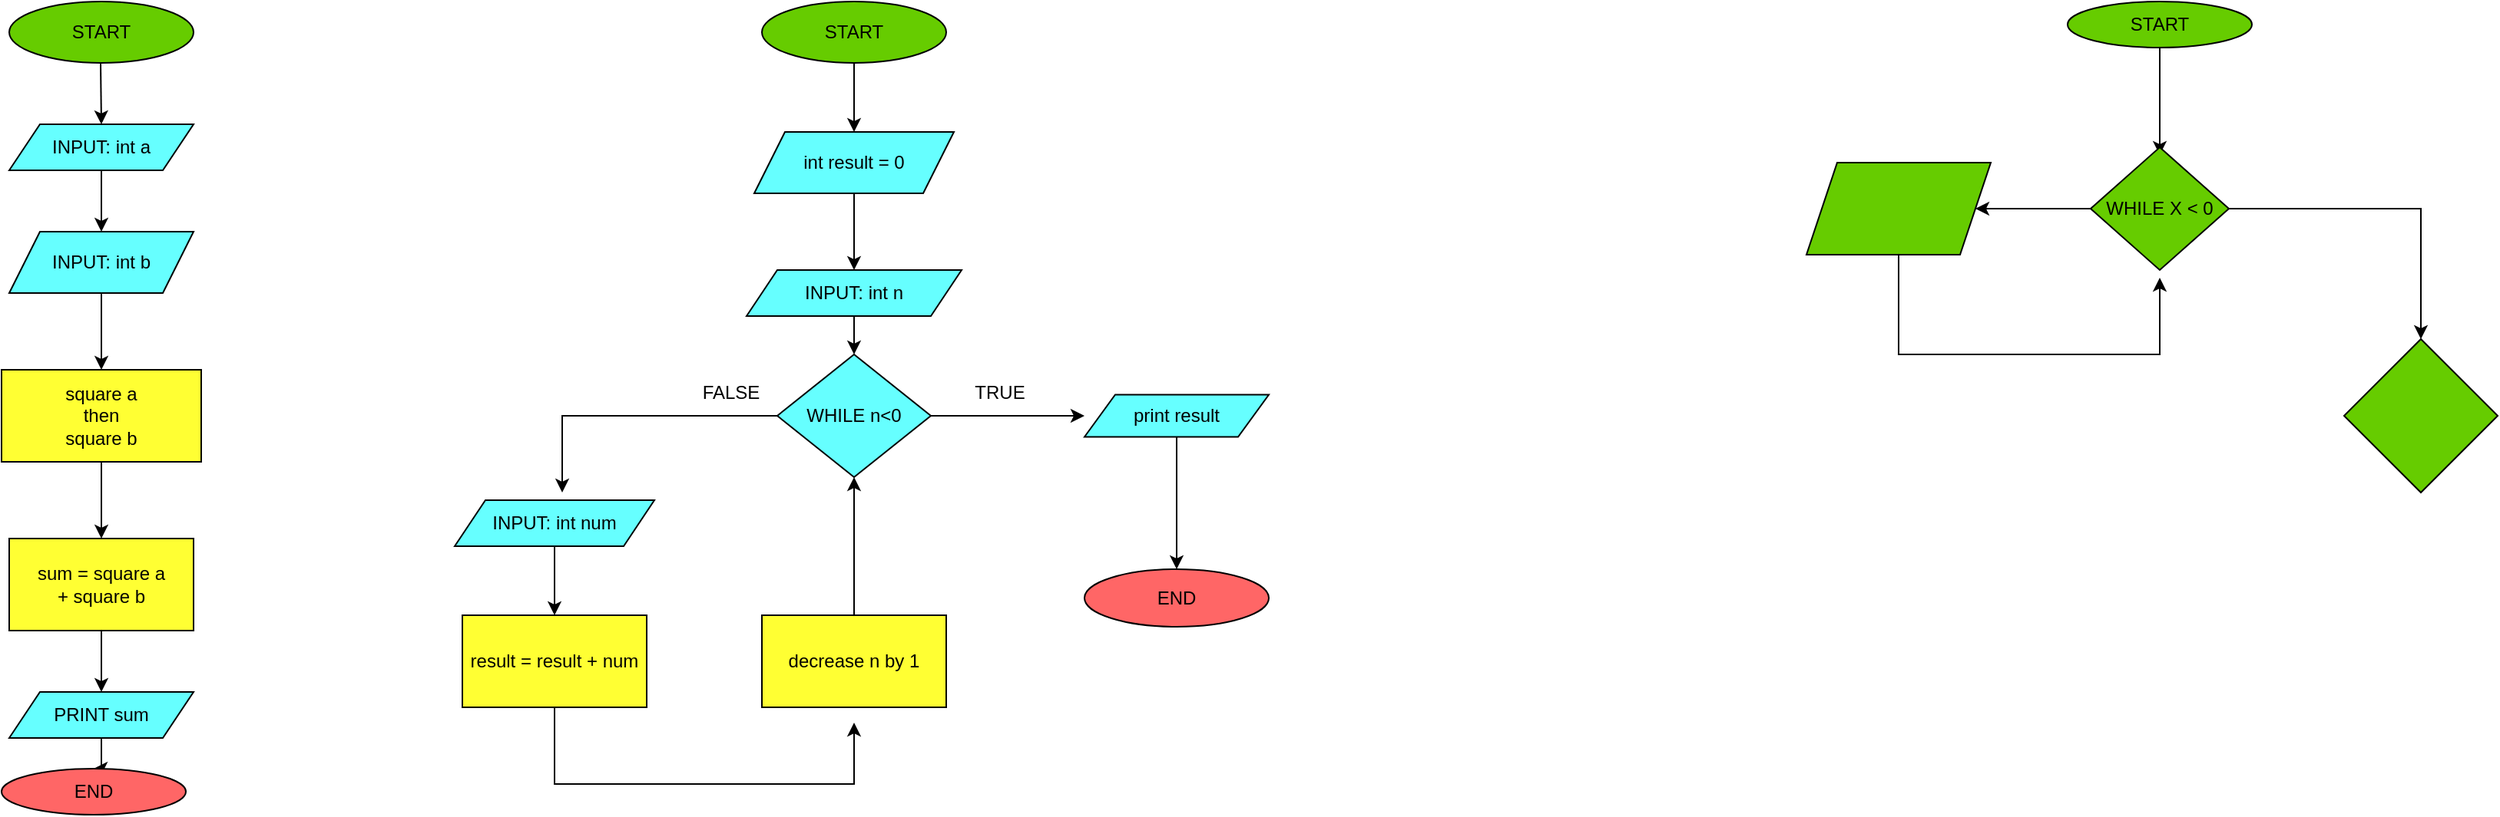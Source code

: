 <mxfile version="20.2.5" type="github">
  <diagram id="Xd4mPlgTEizZp6tIqquG" name="Page-1">
    <mxGraphModel dx="1422" dy="762" grid="1" gridSize="10" guides="1" tooltips="1" connect="1" arrows="1" fold="1" page="1" pageScale="1" pageWidth="850" pageHeight="1100" math="0" shadow="0">
      <root>
        <mxCell id="0" />
        <mxCell id="1" parent="0" />
        <mxCell id="kjgI0e7wwDbde9Z0vBoG-1" value="START" style="ellipse;whiteSpace=wrap;html=1;fillColor=#66CC00;" vertex="1" parent="1">
          <mxGeometry x="130" y="130" width="120" height="40" as="geometry" />
        </mxCell>
        <mxCell id="kjgI0e7wwDbde9Z0vBoG-5" value="" style="edgeStyle=orthogonalEdgeStyle;rounded=0;orthogonalLoop=1;jettySize=auto;html=1;fillColor=#99FFCC;" edge="1" parent="1" source="kjgI0e7wwDbde9Z0vBoG-2" target="kjgI0e7wwDbde9Z0vBoG-4">
          <mxGeometry relative="1" as="geometry" />
        </mxCell>
        <mxCell id="kjgI0e7wwDbde9Z0vBoG-2" value="INPUT: int a" style="shape=parallelogram;perimeter=parallelogramPerimeter;whiteSpace=wrap;html=1;fixedSize=1;fillColor=#66FFFF;" vertex="1" parent="1">
          <mxGeometry x="130" y="210" width="120" height="30" as="geometry" />
        </mxCell>
        <mxCell id="kjgI0e7wwDbde9Z0vBoG-3" value="" style="endArrow=classic;html=1;rounded=0;" edge="1" parent="1">
          <mxGeometry width="50" height="50" relative="1" as="geometry">
            <mxPoint x="189.5" y="170" as="sourcePoint" />
            <mxPoint x="190" y="210" as="targetPoint" />
          </mxGeometry>
        </mxCell>
        <mxCell id="kjgI0e7wwDbde9Z0vBoG-18" value="" style="edgeStyle=orthogonalEdgeStyle;rounded=0;orthogonalLoop=1;jettySize=auto;html=1;" edge="1" parent="1" source="kjgI0e7wwDbde9Z0vBoG-4" target="kjgI0e7wwDbde9Z0vBoG-8">
          <mxGeometry relative="1" as="geometry" />
        </mxCell>
        <mxCell id="kjgI0e7wwDbde9Z0vBoG-4" value="INPUT: int b" style="shape=parallelogram;perimeter=parallelogramPerimeter;whiteSpace=wrap;html=1;fixedSize=1;fillColor=#66FFFF;" vertex="1" parent="1">
          <mxGeometry x="130" y="280" width="120" height="40" as="geometry" />
        </mxCell>
        <mxCell id="kjgI0e7wwDbde9Z0vBoG-11" value="" style="edgeStyle=orthogonalEdgeStyle;rounded=0;orthogonalLoop=1;jettySize=auto;html=1;fillColor=#FFFF33;" edge="1" parent="1" source="kjgI0e7wwDbde9Z0vBoG-8" target="kjgI0e7wwDbde9Z0vBoG-10">
          <mxGeometry relative="1" as="geometry" />
        </mxCell>
        <mxCell id="kjgI0e7wwDbde9Z0vBoG-8" value="square a &lt;br&gt;then&lt;br&gt;square b" style="whiteSpace=wrap;html=1;fillColor=#FFFF33;" vertex="1" parent="1">
          <mxGeometry x="125" y="370" width="130" height="60" as="geometry" />
        </mxCell>
        <mxCell id="kjgI0e7wwDbde9Z0vBoG-13" value="" style="edgeStyle=orthogonalEdgeStyle;rounded=0;orthogonalLoop=1;jettySize=auto;html=1;" edge="1" parent="1" source="kjgI0e7wwDbde9Z0vBoG-10" target="kjgI0e7wwDbde9Z0vBoG-12">
          <mxGeometry relative="1" as="geometry" />
        </mxCell>
        <mxCell id="kjgI0e7wwDbde9Z0vBoG-10" value="&amp;nbsp;sum = square a&amp;nbsp;&lt;br&gt;+ square b" style="whiteSpace=wrap;html=1;fillColor=#FFFF33;" vertex="1" parent="1">
          <mxGeometry x="130" y="480" width="120" height="60" as="geometry" />
        </mxCell>
        <mxCell id="kjgI0e7wwDbde9Z0vBoG-15" value="" style="edgeStyle=orthogonalEdgeStyle;rounded=0;orthogonalLoop=1;jettySize=auto;html=1;" edge="1" parent="1" source="kjgI0e7wwDbde9Z0vBoG-12" target="kjgI0e7wwDbde9Z0vBoG-14">
          <mxGeometry relative="1" as="geometry" />
        </mxCell>
        <mxCell id="kjgI0e7wwDbde9Z0vBoG-12" value="PRINT sum" style="shape=parallelogram;perimeter=parallelogramPerimeter;whiteSpace=wrap;html=1;fixedSize=1;fillColor=#66FFFF;" vertex="1" parent="1">
          <mxGeometry x="130" y="580" width="120" height="30" as="geometry" />
        </mxCell>
        <mxCell id="kjgI0e7wwDbde9Z0vBoG-14" value="END" style="ellipse;whiteSpace=wrap;html=1;fillColor=#FF6666;" vertex="1" parent="1">
          <mxGeometry x="125" y="630" width="120" height="30" as="geometry" />
        </mxCell>
        <mxCell id="kjgI0e7wwDbde9Z0vBoG-22" value="" style="edgeStyle=orthogonalEdgeStyle;rounded=0;orthogonalLoop=1;jettySize=auto;html=1;fillColor=#FFFF33;exitX=0.5;exitY=1;exitDx=0;exitDy=0;" edge="1" parent="1" source="kjgI0e7wwDbde9Z0vBoG-39" target="kjgI0e7wwDbde9Z0vBoG-21">
          <mxGeometry relative="1" as="geometry">
            <mxPoint x="680" y="260" as="sourcePoint" />
          </mxGeometry>
        </mxCell>
        <mxCell id="kjgI0e7wwDbde9Z0vBoG-20" value="START" style="ellipse;whiteSpace=wrap;html=1;fillColor=#66CC00;" vertex="1" parent="1">
          <mxGeometry x="620" y="130" width="120" height="40" as="geometry" />
        </mxCell>
        <mxCell id="kjgI0e7wwDbde9Z0vBoG-24" value="" style="edgeStyle=orthogonalEdgeStyle;rounded=0;orthogonalLoop=1;jettySize=auto;html=1;fillColor=#FFFF33;" edge="1" parent="1" source="kjgI0e7wwDbde9Z0vBoG-21" target="kjgI0e7wwDbde9Z0vBoG-23">
          <mxGeometry relative="1" as="geometry" />
        </mxCell>
        <mxCell id="kjgI0e7wwDbde9Z0vBoG-21" value="INPUT: int n" style="shape=parallelogram;perimeter=parallelogramPerimeter;whiteSpace=wrap;html=1;fixedSize=1;fillColor=#66FFFF;" vertex="1" parent="1">
          <mxGeometry x="610" y="305" width="140" height="30" as="geometry" />
        </mxCell>
        <mxCell id="kjgI0e7wwDbde9Z0vBoG-26" value="" style="edgeStyle=orthogonalEdgeStyle;rounded=0;orthogonalLoop=1;jettySize=auto;html=1;fillColor=#FFFF33;" edge="1" parent="1" source="kjgI0e7wwDbde9Z0vBoG-23">
          <mxGeometry relative="1" as="geometry">
            <mxPoint x="830" y="400" as="targetPoint" />
          </mxGeometry>
        </mxCell>
        <mxCell id="kjgI0e7wwDbde9Z0vBoG-32" value="" style="edgeStyle=orthogonalEdgeStyle;rounded=0;orthogonalLoop=1;jettySize=auto;html=1;fillColor=#FFFF33;" edge="1" parent="1" source="kjgI0e7wwDbde9Z0vBoG-23">
          <mxGeometry relative="1" as="geometry">
            <mxPoint x="490" y="450" as="targetPoint" />
            <Array as="points">
              <mxPoint x="490" y="400" />
              <mxPoint x="490" y="450" />
            </Array>
          </mxGeometry>
        </mxCell>
        <mxCell id="kjgI0e7wwDbde9Z0vBoG-23" value="WHILE n&amp;lt;0" style="rhombus;whiteSpace=wrap;html=1;fillColor=#66FFFF;" vertex="1" parent="1">
          <mxGeometry x="630" y="360" width="100" height="80" as="geometry" />
        </mxCell>
        <mxCell id="kjgI0e7wwDbde9Z0vBoG-28" value="" style="edgeStyle=orthogonalEdgeStyle;rounded=0;orthogonalLoop=1;jettySize=auto;html=1;fillColor=#FFFF33;" edge="1" parent="1" source="kjgI0e7wwDbde9Z0vBoG-25" target="kjgI0e7wwDbde9Z0vBoG-27">
          <mxGeometry relative="1" as="geometry" />
        </mxCell>
        <mxCell id="kjgI0e7wwDbde9Z0vBoG-25" value="print result" style="shape=parallelogram;perimeter=parallelogramPerimeter;whiteSpace=wrap;html=1;fixedSize=1;fillColor=#66FFFF;" vertex="1" parent="1">
          <mxGeometry x="830" y="386.25" width="120" height="27.5" as="geometry" />
        </mxCell>
        <mxCell id="kjgI0e7wwDbde9Z0vBoG-27" value="END" style="ellipse;whiteSpace=wrap;html=1;fillColor=#FF6666;" vertex="1" parent="1">
          <mxGeometry x="830" y="500" width="120" height="37.5" as="geometry" />
        </mxCell>
        <mxCell id="kjgI0e7wwDbde9Z0vBoG-30" value="TRUE" style="text;html=1;strokeColor=none;fillColor=none;align=center;verticalAlign=middle;whiteSpace=wrap;rounded=0;" vertex="1" parent="1">
          <mxGeometry x="740" y="365" width="70" height="40" as="geometry" />
        </mxCell>
        <mxCell id="kjgI0e7wwDbde9Z0vBoG-33" value="FALSE" style="text;html=1;strokeColor=none;fillColor=none;align=center;verticalAlign=middle;whiteSpace=wrap;rounded=0;" vertex="1" parent="1">
          <mxGeometry x="570" y="370" width="60" height="30" as="geometry" />
        </mxCell>
        <mxCell id="kjgI0e7wwDbde9Z0vBoG-38" value="" style="edgeStyle=orthogonalEdgeStyle;rounded=0;orthogonalLoop=1;jettySize=auto;html=1;fillColor=#FFFF33;" edge="1" parent="1" source="kjgI0e7wwDbde9Z0vBoG-35" target="kjgI0e7wwDbde9Z0vBoG-37">
          <mxGeometry relative="1" as="geometry" />
        </mxCell>
        <mxCell id="kjgI0e7wwDbde9Z0vBoG-35" value="INPUT: int num" style="shape=parallelogram;perimeter=parallelogramPerimeter;whiteSpace=wrap;html=1;fixedSize=1;fillColor=#66FFFF;" vertex="1" parent="1">
          <mxGeometry x="420" y="455" width="130" height="30" as="geometry" />
        </mxCell>
        <mxCell id="kjgI0e7wwDbde9Z0vBoG-37" value="result = result + num" style="whiteSpace=wrap;html=1;fillColor=#FFFF33;" vertex="1" parent="1">
          <mxGeometry x="425" y="530" width="120" height="60" as="geometry" />
        </mxCell>
        <mxCell id="kjgI0e7wwDbde9Z0vBoG-39" value="int result = 0" style="shape=parallelogram;perimeter=parallelogramPerimeter;whiteSpace=wrap;html=1;fixedSize=1;fillColor=#66FFFF;" vertex="1" parent="1">
          <mxGeometry x="615" y="215" width="130" height="40" as="geometry" />
        </mxCell>
        <mxCell id="kjgI0e7wwDbde9Z0vBoG-40" value="" style="endArrow=classic;html=1;rounded=0;fillColor=#FFFF33;exitX=0.5;exitY=1;exitDx=0;exitDy=0;entryX=0.5;entryY=0;entryDx=0;entryDy=0;" edge="1" parent="1" source="kjgI0e7wwDbde9Z0vBoG-20" target="kjgI0e7wwDbde9Z0vBoG-39">
          <mxGeometry width="50" height="50" relative="1" as="geometry">
            <mxPoint x="660" y="220" as="sourcePoint" />
            <mxPoint x="710" y="170" as="targetPoint" />
          </mxGeometry>
        </mxCell>
        <mxCell id="kjgI0e7wwDbde9Z0vBoG-41" value="" style="endArrow=classic;html=1;rounded=0;fillColor=#FFFF33;exitX=0.5;exitY=1;exitDx=0;exitDy=0;" edge="1" parent="1" source="kjgI0e7wwDbde9Z0vBoG-37">
          <mxGeometry width="50" height="50" relative="1" as="geometry">
            <mxPoint x="460" y="630" as="sourcePoint" />
            <mxPoint x="680" y="600" as="targetPoint" />
            <Array as="points">
              <mxPoint x="485" y="640" />
              <mxPoint x="680" y="640" />
            </Array>
          </mxGeometry>
        </mxCell>
        <mxCell id="kjgI0e7wwDbde9Z0vBoG-42" value="decrease n by 1" style="rounded=0;whiteSpace=wrap;html=1;fillColor=#FFFF33;" vertex="1" parent="1">
          <mxGeometry x="620" y="530" width="120" height="60" as="geometry" />
        </mxCell>
        <mxCell id="kjgI0e7wwDbde9Z0vBoG-44" value="" style="endArrow=classic;html=1;rounded=0;fillColor=#FFFF33;exitX=0.5;exitY=0;exitDx=0;exitDy=0;entryX=0.5;entryY=1;entryDx=0;entryDy=0;" edge="1" parent="1" source="kjgI0e7wwDbde9Z0vBoG-42" target="kjgI0e7wwDbde9Z0vBoG-23">
          <mxGeometry width="50" height="50" relative="1" as="geometry">
            <mxPoint x="650" y="520" as="sourcePoint" />
            <mxPoint x="700" y="470" as="targetPoint" />
          </mxGeometry>
        </mxCell>
        <mxCell id="kjgI0e7wwDbde9Z0vBoG-45" value="START" style="ellipse;whiteSpace=wrap;html=1;fillColor=#66CC00;" vertex="1" parent="1">
          <mxGeometry x="1470" y="130" width="120" height="30" as="geometry" />
        </mxCell>
        <mxCell id="kjgI0e7wwDbde9Z0vBoG-46" value="" style="endArrow=classic;html=1;rounded=0;fillColor=#FFFF33;exitX=0.5;exitY=1;exitDx=0;exitDy=0;" edge="1" parent="1" source="kjgI0e7wwDbde9Z0vBoG-45">
          <mxGeometry width="50" height="50" relative="1" as="geometry">
            <mxPoint x="1540" y="170" as="sourcePoint" />
            <mxPoint x="1530" y="230" as="targetPoint" />
          </mxGeometry>
        </mxCell>
        <mxCell id="kjgI0e7wwDbde9Z0vBoG-49" value="" style="edgeStyle=orthogonalEdgeStyle;rounded=0;orthogonalLoop=1;jettySize=auto;html=1;fillColor=#FFFF33;" edge="1" parent="1" source="kjgI0e7wwDbde9Z0vBoG-47" target="kjgI0e7wwDbde9Z0vBoG-48">
          <mxGeometry relative="1" as="geometry" />
        </mxCell>
        <mxCell id="kjgI0e7wwDbde9Z0vBoG-47" value="WHILE X &amp;lt; 0" style="rhombus;whiteSpace=wrap;html=1;fillColor=#66CC00;" vertex="1" parent="1">
          <mxGeometry x="1485" y="225" width="90" height="80" as="geometry" />
        </mxCell>
        <mxCell id="kjgI0e7wwDbde9Z0vBoG-48" value="" style="shape=parallelogram;perimeter=parallelogramPerimeter;whiteSpace=wrap;html=1;fixedSize=1;fillColor=#66CC00;" vertex="1" parent="1">
          <mxGeometry x="1300" y="235" width="120" height="60" as="geometry" />
        </mxCell>
        <mxCell id="kjgI0e7wwDbde9Z0vBoG-50" value="" style="endArrow=classic;html=1;rounded=0;fillColor=#FFFF33;exitX=0.5;exitY=1;exitDx=0;exitDy=0;" edge="1" parent="1" source="kjgI0e7wwDbde9Z0vBoG-48">
          <mxGeometry width="50" height="50" relative="1" as="geometry">
            <mxPoint x="1400" y="450" as="sourcePoint" />
            <mxPoint x="1530" y="310" as="targetPoint" />
            <Array as="points">
              <mxPoint x="1360" y="360" />
              <mxPoint x="1530" y="360" />
            </Array>
          </mxGeometry>
        </mxCell>
        <mxCell id="kjgI0e7wwDbde9Z0vBoG-51" value="" style="endArrow=classic;html=1;rounded=0;fillColor=#FFFF33;exitX=1;exitY=0.5;exitDx=0;exitDy=0;" edge="1" parent="1" source="kjgI0e7wwDbde9Z0vBoG-47">
          <mxGeometry width="50" height="50" relative="1" as="geometry">
            <mxPoint x="1640" y="370" as="sourcePoint" />
            <mxPoint x="1700" y="350" as="targetPoint" />
            <Array as="points">
              <mxPoint x="1700" y="265" />
            </Array>
          </mxGeometry>
        </mxCell>
        <mxCell id="kjgI0e7wwDbde9Z0vBoG-52" value="" style="rhombus;whiteSpace=wrap;html=1;fillColor=#66CC00;" vertex="1" parent="1">
          <mxGeometry x="1650" y="350" width="100" height="100" as="geometry" />
        </mxCell>
      </root>
    </mxGraphModel>
  </diagram>
</mxfile>

